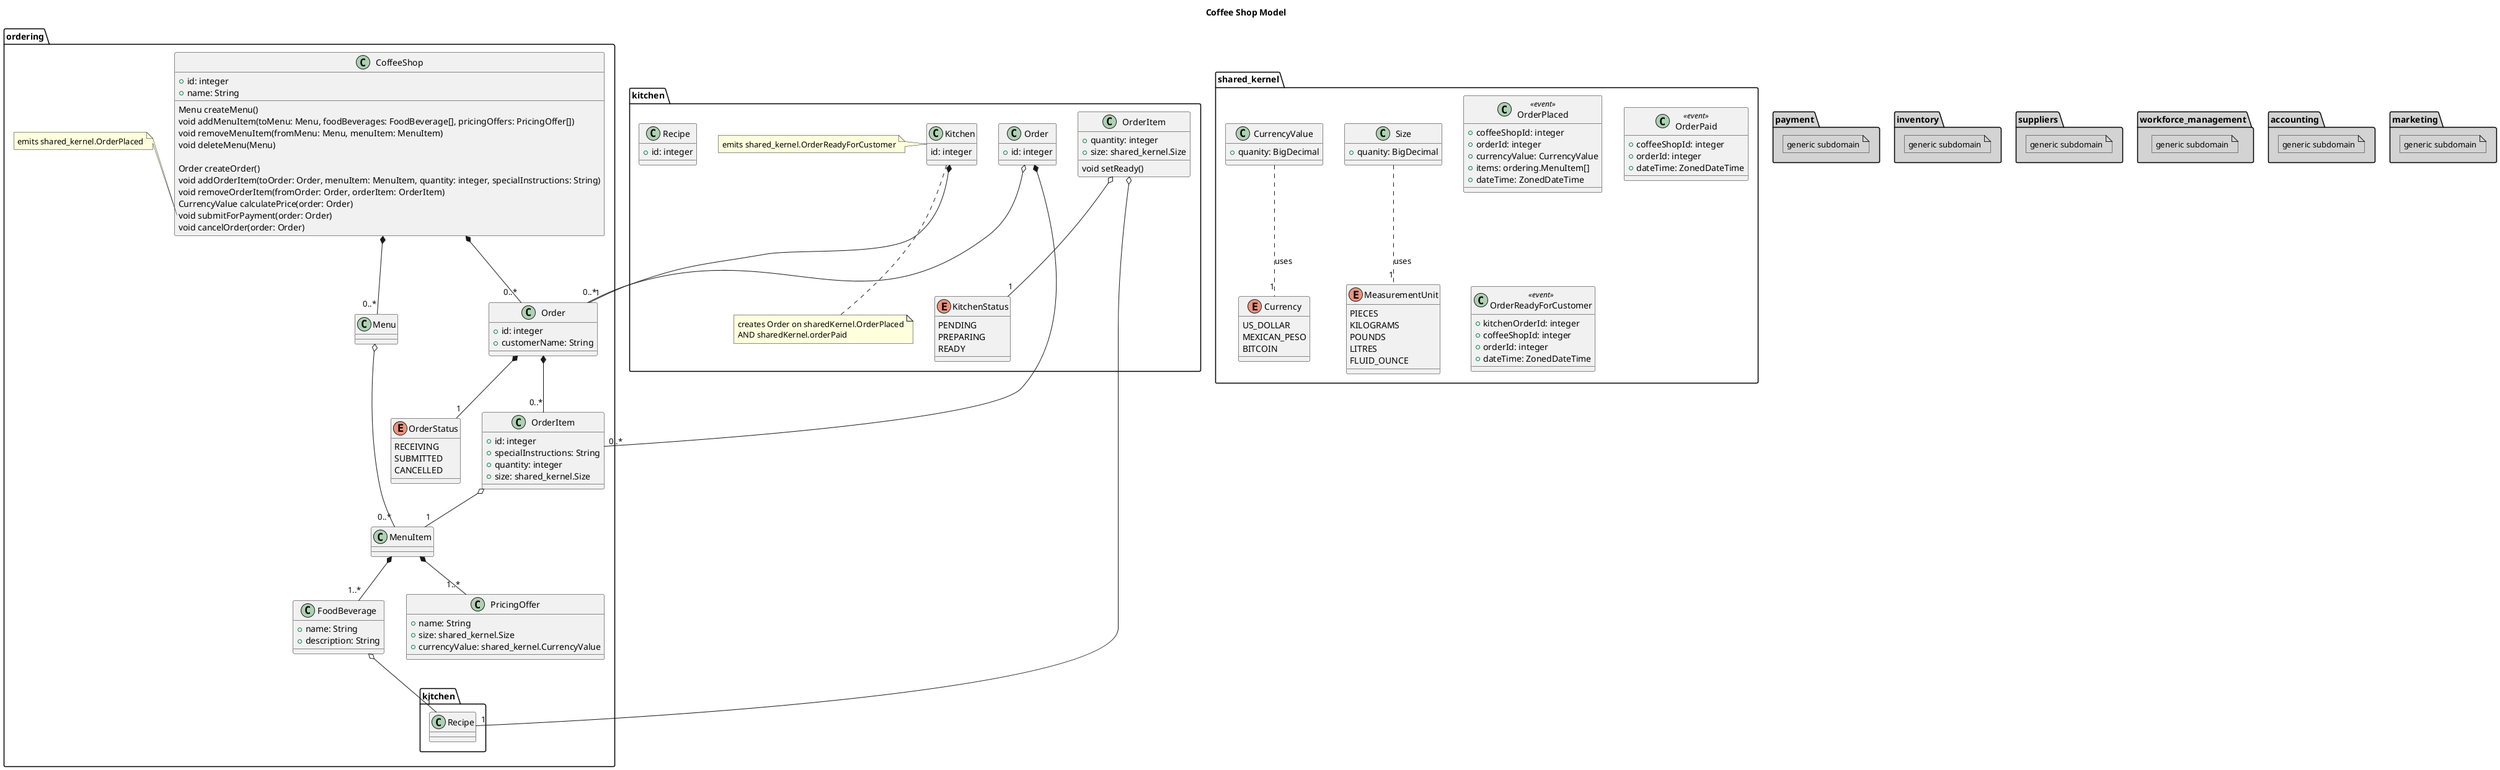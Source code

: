 @startuml

title Coffee Shop Model

namespace shared_kernel {

  class Size {
    +quanity: BigDecimal
  }
  Size .. "1" MeasurementUnit: uses

  enum MeasurementUnit {
    PIECES
    KILOGRAMS
    POUNDS
    LITRES
    FLUID_OUNCE
  }

  class CurrencyValue {
    +quanity: BigDecimal
  }
  CurrencyValue .. "1" Currency: uses

  enum Currency {
    US_DOLLAR
    MEXICAN_PESO
    BITCOIN
  }

  class OrderPlaced <<event>> {
    +coffeeShopId: integer
    +orderId: integer
    +currencyValue: CurrencyValue
    +items: ordering.MenuItem[]
    +dateTime: ZonedDateTime
  }

  class OrderPaid <<event>> {
    +coffeeShopId: integer
    +orderId: integer
    +dateTime: ZonedDateTime
  }

  class OrderReadyForCustomer <<event>> {
    +kitchenOrderId: integer
    +coffeeShopId: integer
    +orderId: integer
    +dateTime: ZonedDateTime
  }

}

namespace ordering {

  class CoffeeShop {
    +id: integer
    +name: String

    Menu createMenu()
    void addMenuItem(toMenu: Menu, foodBeverages: FoodBeverage[], pricingOffers: PricingOffer[])
    void removeMenuItem(fromMenu: Menu, menuItem: MenuItem)
    void deleteMenu(Menu)

    Order createOrder()
    void addOrderItem(toOrder: Order, menuItem: MenuItem, quantity: integer, specialInstructions: String)
    void removeOrderItem(fromOrder: Order, orderItem: OrderItem)
    CurrencyValue calculatePrice(order: Order)
    void submitForPayment(order: Order)
    void cancelOrder(order: Order)
  }

  note left of CoffeeShop::submitForPayment
    emits shared_kernel.OrderPlaced
  end note

  CoffeeShop *-- "0..*" Menu
  CoffeeShop *-- "0..*" Order
  

  class Menu {}
  Menu o-- "0..*" MenuItem

  class Order {
    +id: integer
    +customerName: String
  }
  Order *-- "0..*" OrderItem
  Order *-- "1" OrderStatus

  enum OrderStatus {
    RECEIVING
    SUBMITTED
    CANCELLED
  }

  class OrderItem {
    +id: integer
    +specialInstructions: String
    +quantity: integer
    +size: shared_kernel.Size
  }
  OrderItem o-- "1" MenuItem

  MenuItem *-- "1..*" FoodBeverage
  MenuItem *-- "1..*" PricingOffer

  class FoodBeverage {
    +name: String
    +description: String
  }
  FoodBeverage o-- "1" kitchen.Recipe

  class PricingOffer {
    +name: String
    +size: shared_kernel.Size
    +currencyValue: shared_kernel.CurrencyValue
  }

}

namespace kitchen {

  class Kitchen {
    id: integer
  }
  Kitchen *-- "0..*" Order

  note left of Kitchen
    emits shared_kernel.OrderReadyForCustomer
  end note

  note bottom of Kitchen
    creates Order on sharedKernel.OrderPlaced
    AND sharedKernel.orderPaid
  end note

  class Order {
    +id: integer
  }
  Order o-- "1" ordering.Order
  Order *-- "0..*" OrderItem

  class OrderItem {
    +quantity: integer
    +size: shared_kernel.Size
    void setReady()
  }
  OrderItem o-- "1" Recipe
  OrderItem o-- "1" KitchenStatus

  enum KitchenStatus {
    PENDING
    PREPARING
    READY
  }

  class Recipe {
    +id: integer
  }

}

namespace payment #LightGrey {
  note "generic subdomain" as n1 #LightGrey
}

namespace inventory #LightGrey {
  note "generic subdomain" as n1 #LightGrey
}

namespace suppliers #LightGrey {
  note "generic subdomain" as n1 #LightGrey
}

namespace workforce_management #LightGrey {
  note "generic subdomain" as n1 #LightGrey
}

namespace accounting #LightGrey {
  note "generic subdomain" as n1 #LightGrey
}

namespace marketing #LightGrey {
  note "generic subdomain" as n1 #LightGrey
}

@enduml
